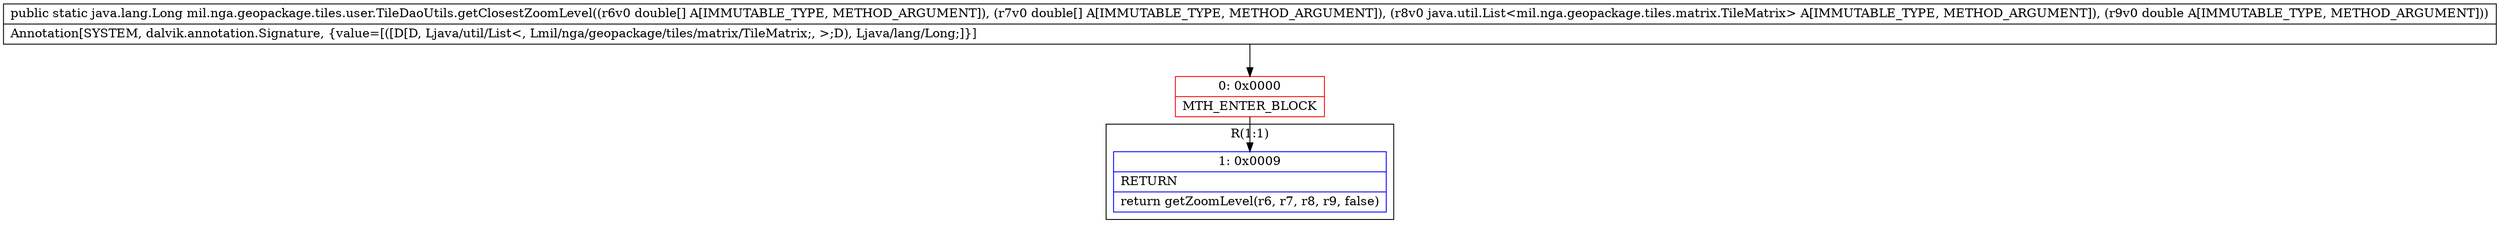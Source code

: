 digraph "CFG formil.nga.geopackage.tiles.user.TileDaoUtils.getClosestZoomLevel([D[DLjava\/util\/List;D)Ljava\/lang\/Long;" {
subgraph cluster_Region_387472155 {
label = "R(1:1)";
node [shape=record,color=blue];
Node_1 [shape=record,label="{1\:\ 0x0009|RETURN\l|return getZoomLevel(r6, r7, r8, r9, false)\l}"];
}
Node_0 [shape=record,color=red,label="{0\:\ 0x0000|MTH_ENTER_BLOCK\l}"];
MethodNode[shape=record,label="{public static java.lang.Long mil.nga.geopackage.tiles.user.TileDaoUtils.getClosestZoomLevel((r6v0 double[] A[IMMUTABLE_TYPE, METHOD_ARGUMENT]), (r7v0 double[] A[IMMUTABLE_TYPE, METHOD_ARGUMENT]), (r8v0 java.util.List\<mil.nga.geopackage.tiles.matrix.TileMatrix\> A[IMMUTABLE_TYPE, METHOD_ARGUMENT]), (r9v0 double A[IMMUTABLE_TYPE, METHOD_ARGUMENT]))  | Annotation[SYSTEM, dalvik.annotation.Signature, \{value=[([D[D, Ljava\/util\/List\<, Lmil\/nga\/geopackage\/tiles\/matrix\/TileMatrix;, \>;D), Ljava\/lang\/Long;]\}]\l}"];
MethodNode -> Node_0;
Node_0 -> Node_1;
}

